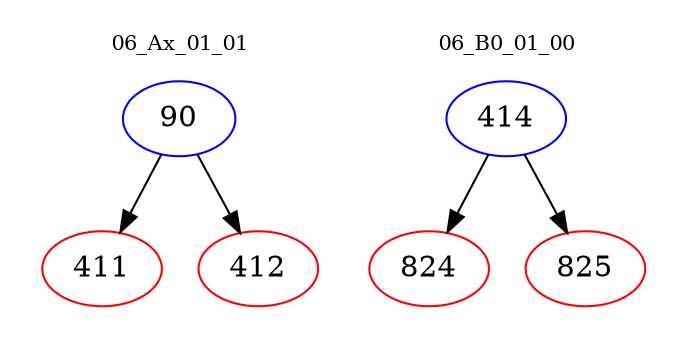 digraph{
subgraph cluster_0 {
color = white
label = "06_Ax_01_01";
fontsize=10;
T0_90 [label="90", color="blue"]
T0_90 -> T0_411 [color="black"]
T0_411 [label="411", color="red"]
T0_90 -> T0_412 [color="black"]
T0_412 [label="412", color="red"]
}
subgraph cluster_1 {
color = white
label = "06_B0_01_00";
fontsize=10;
T1_414 [label="414", color="blue"]
T1_414 -> T1_824 [color="black"]
T1_824 [label="824", color="red"]
T1_414 -> T1_825 [color="black"]
T1_825 [label="825", color="red"]
}
}
